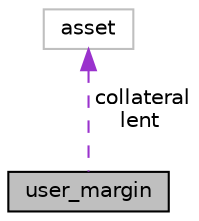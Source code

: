 digraph "user_margin"
{
  edge [fontname="Helvetica",fontsize="10",labelfontname="Helvetica",labelfontsize="10"];
  node [fontname="Helvetica",fontsize="10",shape=record];
  Node1 [label="user_margin",height=0.2,width=0.4,color="black", fillcolor="grey75", style="filled", fontcolor="black"];
  Node2 -> Node1 [dir="back",color="darkorchid3",fontsize="10",style="dashed",label=" collateral\nlent" ,fontname="Helvetica"];
  Node2 [label="asset",height=0.2,width=0.4,color="grey75", fillcolor="white", style="filled"];
}

